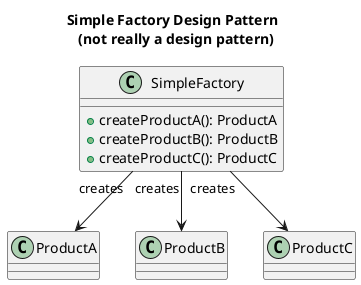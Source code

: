 @startuml simple-factory

title Simple Factory Design Pattern \n (not really a design pattern)

class SimpleFactory { 
    + createProductA(): ProductA
    + createProductB(): ProductB
    + createProductC(): ProductC
}

class ProductA
class ProductB
class ProductC

SimpleFactory "creates" --> ProductA
SimpleFactory "creates" --> ProductB
SimpleFactory "creates" --> ProductC

@enduml